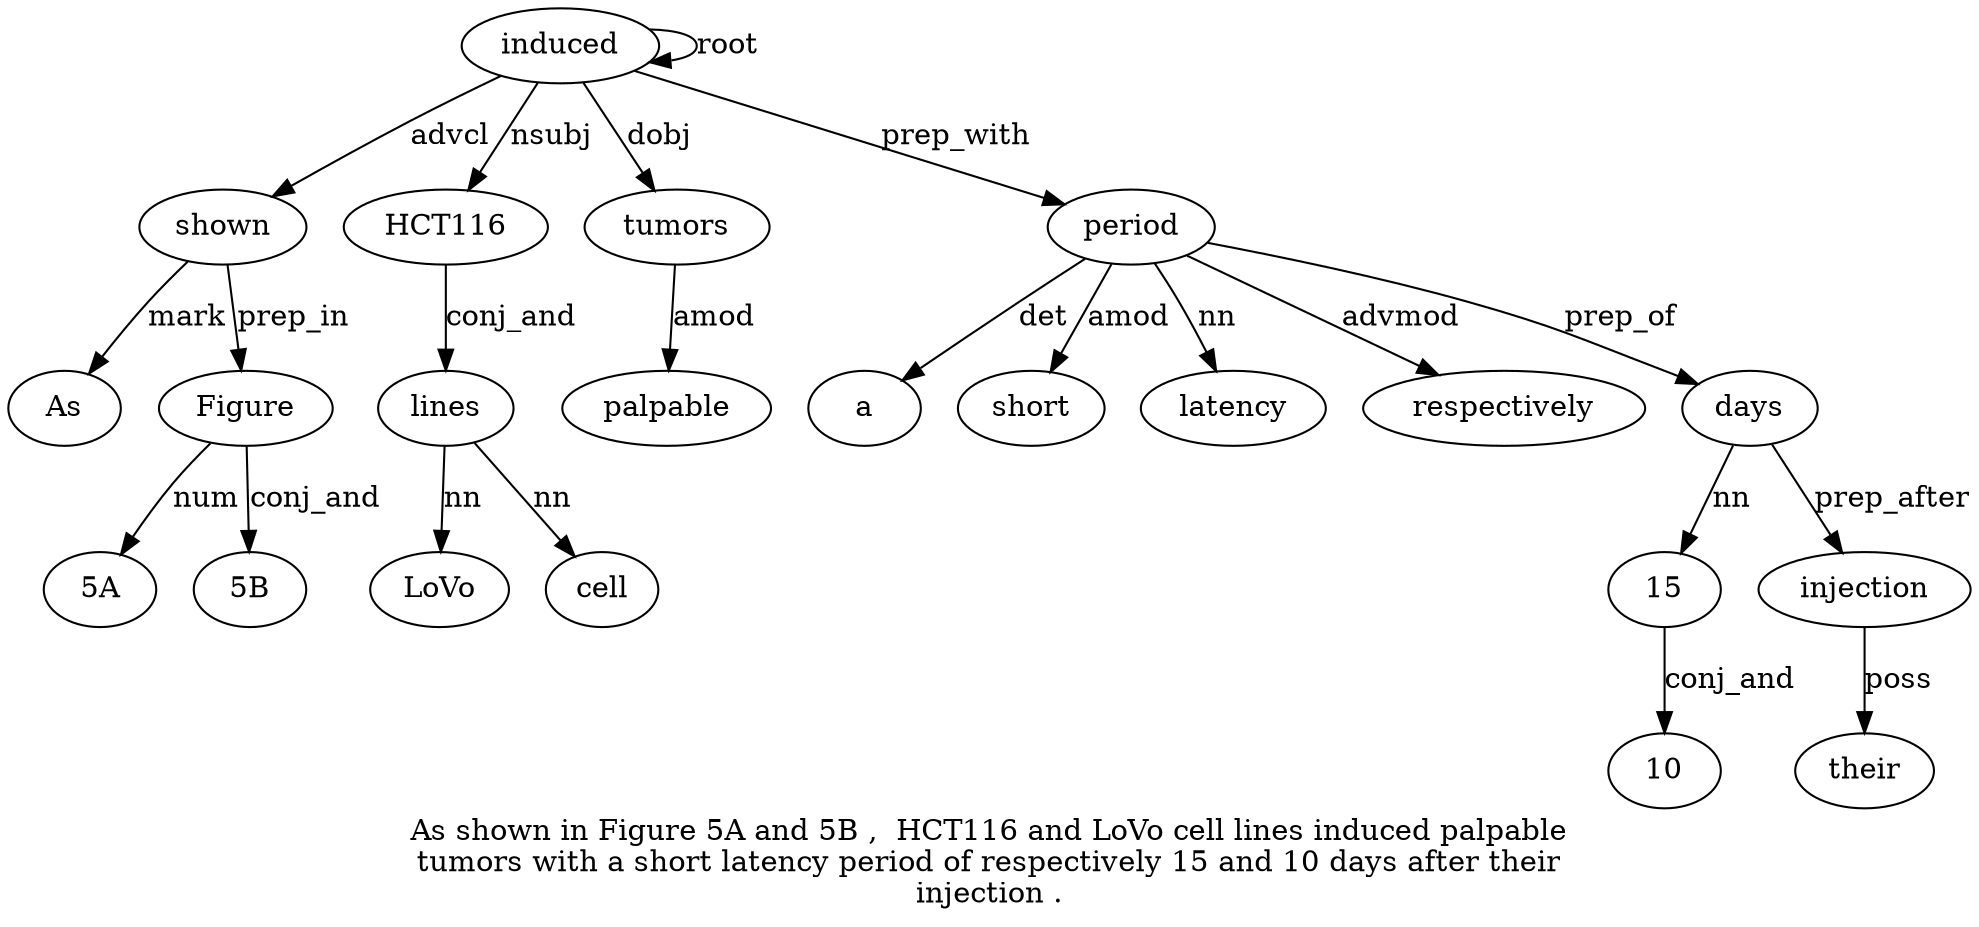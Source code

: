 digraph "As shown in Figure 5A and 5B ,  HCT116 and LoVo cell lines induced palpable tumors with a short latency period of respectively 15 and 10 days after their injection ." {
label="As shown in Figure 5A and 5B ,  HCT116 and LoVo cell lines induced palpable
tumors with a short latency period of respectively 15 and 10 days after their
injection .";
shown2 [style=filled, fillcolor=white, label=shown];
As1 [style=filled, fillcolor=white, label=As];
shown2 -> As1  [label=mark];
induced14 [style=filled, fillcolor=white, label=induced];
induced14 -> shown2  [label=advcl];
Figure4 [style=filled, fillcolor=white, label=Figure];
shown2 -> Figure4  [label=prep_in];
"5A" [style=filled, fillcolor=white, label="5A"];
Figure4 -> "5A"  [label=num];
"5B7" [style=filled, fillcolor=white, label="5B"];
Figure4 -> "5B7"  [label=conj_and];
HCT1169 [style=filled, fillcolor=white, label=HCT116];
induced14 -> HCT1169  [label=nsubj];
lines13 [style=filled, fillcolor=white, label=lines];
LoVo11 [style=filled, fillcolor=white, label=LoVo];
lines13 -> LoVo11  [label=nn];
cell12 [style=filled, fillcolor=white, label=cell];
lines13 -> cell12  [label=nn];
HCT1169 -> lines13  [label=conj_and];
induced14 -> induced14  [label=root];
tumors16 [style=filled, fillcolor=white, label=tumors];
palpable15 [style=filled, fillcolor=white, label=palpable];
tumors16 -> palpable15  [label=amod];
induced14 -> tumors16  [label=dobj];
period21 [style=filled, fillcolor=white, label=period];
a18 [style=filled, fillcolor=white, label=a];
period21 -> a18  [label=det];
short19 [style=filled, fillcolor=white, label=short];
period21 -> short19  [label=amod];
latency20 [style=filled, fillcolor=white, label=latency];
period21 -> latency20  [label=nn];
induced14 -> period21  [label=prep_with];
respectively23 [style=filled, fillcolor=white, label=respectively];
period21 -> respectively23  [label=advmod];
days27 [style=filled, fillcolor=white, label=days];
1524 [style=filled, fillcolor=white, label=15];
days27 -> 1524  [label=nn];
1026 [style=filled, fillcolor=white, label=10];
1524 -> 1026  [label=conj_and];
period21 -> days27  [label=prep_of];
injection30 [style=filled, fillcolor=white, label=injection];
their29 [style=filled, fillcolor=white, label=their];
injection30 -> their29  [label=poss];
days27 -> injection30  [label=prep_after];
}
